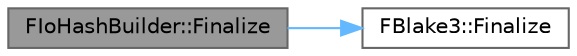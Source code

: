 digraph "FIoHashBuilder::Finalize"
{
 // INTERACTIVE_SVG=YES
 // LATEX_PDF_SIZE
  bgcolor="transparent";
  edge [fontname=Helvetica,fontsize=10,labelfontname=Helvetica,labelfontsize=10];
  node [fontname=Helvetica,fontsize=10,shape=box,height=0.2,width=0.4];
  rankdir="LR";
  Node1 [id="Node000001",label="FIoHashBuilder::Finalize",height=0.2,width=0.4,color="gray40", fillcolor="grey60", style="filled", fontcolor="black",tooltip="Finalize the hash of the input data."];
  Node1 -> Node2 [id="edge1_Node000001_Node000002",color="steelblue1",style="solid",tooltip=" "];
  Node2 [id="Node000002",label="FBlake3::Finalize",height=0.2,width=0.4,color="grey40", fillcolor="white", style="filled",URL="$df/d56/classFBlake3.html#a008f6ae5f795d5cf29b704408bed618c",tooltip="Finalize the hash of the input data."];
}
